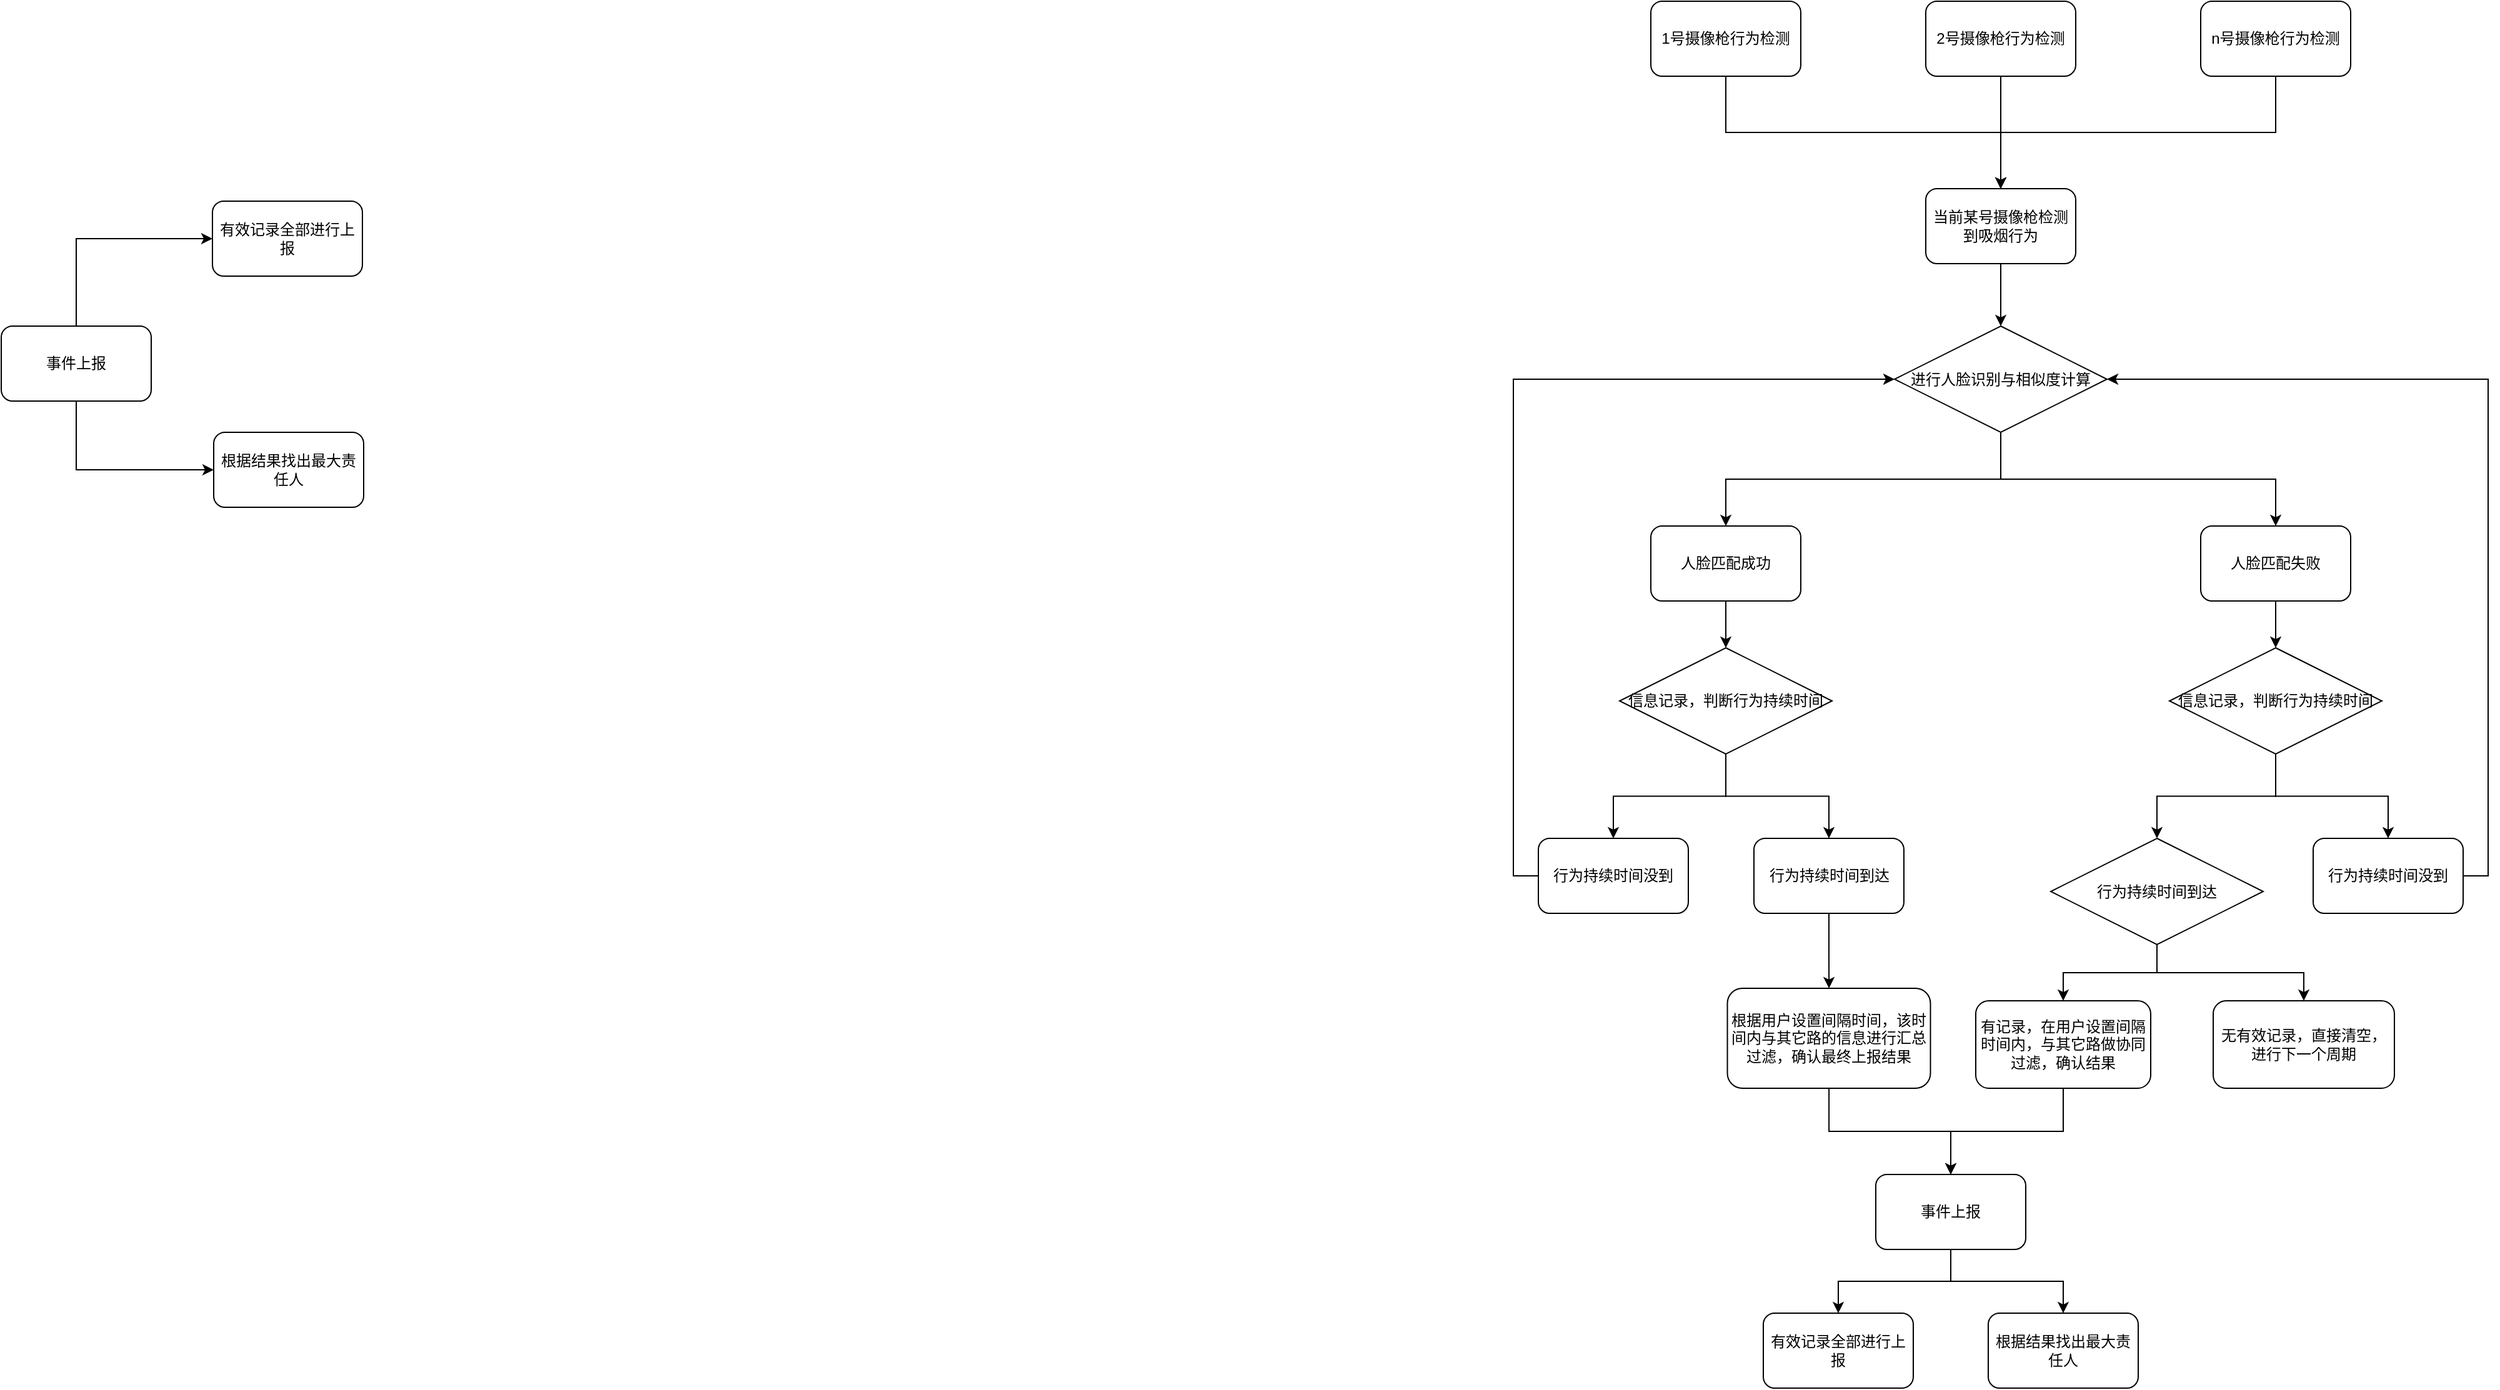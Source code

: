 <mxfile version="24.8.3">
  <diagram id="C5RBs43oDa-KdzZeNtuy" name="Page-1">
    <mxGraphModel dx="2460" dy="507" grid="1" gridSize="10" guides="1" tooltips="1" connect="1" arrows="1" fold="1" page="1" pageScale="1" pageWidth="827" pageHeight="1169" math="0" shadow="0">
      <root>
        <mxCell id="WIyWlLk6GJQsqaUBKTNV-0" />
        <mxCell id="WIyWlLk6GJQsqaUBKTNV-1" parent="WIyWlLk6GJQsqaUBKTNV-0" />
        <mxCell id="ffXKYrWZo1lp8m5zjBYC-16" style="edgeStyle=orthogonalEdgeStyle;rounded=0;orthogonalLoop=1;jettySize=auto;html=1;exitX=0.5;exitY=1;exitDx=0;exitDy=0;entryX=0.5;entryY=0;entryDx=0;entryDy=0;" edge="1" parent="WIyWlLk6GJQsqaUBKTNV-1" source="ffXKYrWZo1lp8m5zjBYC-0" target="ffXKYrWZo1lp8m5zjBYC-15">
          <mxGeometry relative="1" as="geometry" />
        </mxCell>
        <mxCell id="ffXKYrWZo1lp8m5zjBYC-0" value="当前某号摄像枪检测到吸烟行为" style="rounded=1;whiteSpace=wrap;html=1;" vertex="1" parent="WIyWlLk6GJQsqaUBKTNV-1">
          <mxGeometry x="210" y="320" width="120" height="60" as="geometry" />
        </mxCell>
        <mxCell id="ffXKYrWZo1lp8m5zjBYC-8" style="edgeStyle=orthogonalEdgeStyle;rounded=0;orthogonalLoop=1;jettySize=auto;html=1;exitX=0.5;exitY=1;exitDx=0;exitDy=0;entryX=0.5;entryY=0;entryDx=0;entryDy=0;" edge="1" parent="WIyWlLk6GJQsqaUBKTNV-1" source="ffXKYrWZo1lp8m5zjBYC-5" target="ffXKYrWZo1lp8m5zjBYC-0">
          <mxGeometry relative="1" as="geometry" />
        </mxCell>
        <mxCell id="ffXKYrWZo1lp8m5zjBYC-5" value="1号摄像枪行为检测" style="rounded=1;whiteSpace=wrap;html=1;" vertex="1" parent="WIyWlLk6GJQsqaUBKTNV-1">
          <mxGeometry x="-10" y="170" width="120" height="60" as="geometry" />
        </mxCell>
        <mxCell id="ffXKYrWZo1lp8m5zjBYC-9" style="edgeStyle=orthogonalEdgeStyle;rounded=0;orthogonalLoop=1;jettySize=auto;html=1;exitX=0.5;exitY=1;exitDx=0;exitDy=0;entryX=0.5;entryY=0;entryDx=0;entryDy=0;" edge="1" parent="WIyWlLk6GJQsqaUBKTNV-1" source="ffXKYrWZo1lp8m5zjBYC-6" target="ffXKYrWZo1lp8m5zjBYC-0">
          <mxGeometry relative="1" as="geometry" />
        </mxCell>
        <mxCell id="ffXKYrWZo1lp8m5zjBYC-6" value="2号摄像枪行为检测" style="rounded=1;whiteSpace=wrap;html=1;" vertex="1" parent="WIyWlLk6GJQsqaUBKTNV-1">
          <mxGeometry x="210" y="170" width="120" height="60" as="geometry" />
        </mxCell>
        <mxCell id="ffXKYrWZo1lp8m5zjBYC-10" style="edgeStyle=orthogonalEdgeStyle;rounded=0;orthogonalLoop=1;jettySize=auto;html=1;exitX=0.5;exitY=1;exitDx=0;exitDy=0;entryX=0.5;entryY=0;entryDx=0;entryDy=0;" edge="1" parent="WIyWlLk6GJQsqaUBKTNV-1" source="ffXKYrWZo1lp8m5zjBYC-7" target="ffXKYrWZo1lp8m5zjBYC-0">
          <mxGeometry relative="1" as="geometry" />
        </mxCell>
        <mxCell id="ffXKYrWZo1lp8m5zjBYC-7" value="n号摄像枪行为检测" style="rounded=1;whiteSpace=wrap;html=1;" vertex="1" parent="WIyWlLk6GJQsqaUBKTNV-1">
          <mxGeometry x="430" y="170" width="120" height="60" as="geometry" />
        </mxCell>
        <mxCell id="ffXKYrWZo1lp8m5zjBYC-25" style="edgeStyle=orthogonalEdgeStyle;rounded=0;orthogonalLoop=1;jettySize=auto;html=1;exitX=0.5;exitY=1;exitDx=0;exitDy=0;entryX=0.5;entryY=0;entryDx=0;entryDy=0;" edge="1" parent="WIyWlLk6GJQsqaUBKTNV-1" source="ffXKYrWZo1lp8m5zjBYC-15" target="ffXKYrWZo1lp8m5zjBYC-23">
          <mxGeometry relative="1" as="geometry" />
        </mxCell>
        <mxCell id="ffXKYrWZo1lp8m5zjBYC-26" style="edgeStyle=orthogonalEdgeStyle;rounded=0;orthogonalLoop=1;jettySize=auto;html=1;exitX=0.5;exitY=1;exitDx=0;exitDy=0;entryX=0.5;entryY=0;entryDx=0;entryDy=0;" edge="1" parent="WIyWlLk6GJQsqaUBKTNV-1" source="ffXKYrWZo1lp8m5zjBYC-15" target="ffXKYrWZo1lp8m5zjBYC-24">
          <mxGeometry relative="1" as="geometry" />
        </mxCell>
        <mxCell id="ffXKYrWZo1lp8m5zjBYC-15" value="进行人脸识别与相似度计算" style="rhombus;whiteSpace=wrap;html=1;" vertex="1" parent="WIyWlLk6GJQsqaUBKTNV-1">
          <mxGeometry x="185" y="430" width="170" height="85" as="geometry" />
        </mxCell>
        <mxCell id="ffXKYrWZo1lp8m5zjBYC-37" style="edgeStyle=orthogonalEdgeStyle;rounded=0;orthogonalLoop=1;jettySize=auto;html=1;exitX=0.5;exitY=1;exitDx=0;exitDy=0;entryX=0.5;entryY=0;entryDx=0;entryDy=0;" edge="1" parent="WIyWlLk6GJQsqaUBKTNV-1" source="ffXKYrWZo1lp8m5zjBYC-23" target="ffXKYrWZo1lp8m5zjBYC-36">
          <mxGeometry relative="1" as="geometry" />
        </mxCell>
        <mxCell id="ffXKYrWZo1lp8m5zjBYC-23" value="人脸匹配成功" style="rounded=1;whiteSpace=wrap;html=1;" vertex="1" parent="WIyWlLk6GJQsqaUBKTNV-1">
          <mxGeometry x="-10" y="590" width="120" height="60" as="geometry" />
        </mxCell>
        <mxCell id="ffXKYrWZo1lp8m5zjBYC-47" style="edgeStyle=orthogonalEdgeStyle;rounded=0;orthogonalLoop=1;jettySize=auto;html=1;exitX=0.5;exitY=1;exitDx=0;exitDy=0;entryX=0.5;entryY=0;entryDx=0;entryDy=0;" edge="1" parent="WIyWlLk6GJQsqaUBKTNV-1" source="ffXKYrWZo1lp8m5zjBYC-24" target="ffXKYrWZo1lp8m5zjBYC-46">
          <mxGeometry relative="1" as="geometry" />
        </mxCell>
        <mxCell id="ffXKYrWZo1lp8m5zjBYC-24" value="人脸匹配失败" style="rounded=1;whiteSpace=wrap;html=1;" vertex="1" parent="WIyWlLk6GJQsqaUBKTNV-1">
          <mxGeometry x="430" y="590" width="120" height="60" as="geometry" />
        </mxCell>
        <mxCell id="ffXKYrWZo1lp8m5zjBYC-42" style="edgeStyle=orthogonalEdgeStyle;rounded=0;orthogonalLoop=1;jettySize=auto;html=1;exitX=0.5;exitY=1;exitDx=0;exitDy=0;" edge="1" parent="WIyWlLk6GJQsqaUBKTNV-1" source="ffXKYrWZo1lp8m5zjBYC-36" target="ffXKYrWZo1lp8m5zjBYC-39">
          <mxGeometry relative="1" as="geometry" />
        </mxCell>
        <mxCell id="ffXKYrWZo1lp8m5zjBYC-43" style="edgeStyle=orthogonalEdgeStyle;rounded=0;orthogonalLoop=1;jettySize=auto;html=1;exitX=0.5;exitY=1;exitDx=0;exitDy=0;entryX=0.5;entryY=0;entryDx=0;entryDy=0;" edge="1" parent="WIyWlLk6GJQsqaUBKTNV-1" source="ffXKYrWZo1lp8m5zjBYC-36" target="ffXKYrWZo1lp8m5zjBYC-40">
          <mxGeometry relative="1" as="geometry" />
        </mxCell>
        <mxCell id="ffXKYrWZo1lp8m5zjBYC-36" value="信息记录，判断行为持续时间" style="rhombus;whiteSpace=wrap;html=1;" vertex="1" parent="WIyWlLk6GJQsqaUBKTNV-1">
          <mxGeometry x="-35" y="687.5" width="170" height="85" as="geometry" />
        </mxCell>
        <mxCell id="ffXKYrWZo1lp8m5zjBYC-54" style="edgeStyle=orthogonalEdgeStyle;rounded=0;orthogonalLoop=1;jettySize=auto;html=1;exitX=0;exitY=0.5;exitDx=0;exitDy=0;entryX=0;entryY=0.5;entryDx=0;entryDy=0;" edge="1" parent="WIyWlLk6GJQsqaUBKTNV-1" source="ffXKYrWZo1lp8m5zjBYC-39" target="ffXKYrWZo1lp8m5zjBYC-15">
          <mxGeometry relative="1" as="geometry" />
        </mxCell>
        <mxCell id="ffXKYrWZo1lp8m5zjBYC-39" value="行为持续时间没到" style="rounded=1;whiteSpace=wrap;html=1;" vertex="1" parent="WIyWlLk6GJQsqaUBKTNV-1">
          <mxGeometry x="-100" y="840" width="120" height="60" as="geometry" />
        </mxCell>
        <mxCell id="ffXKYrWZo1lp8m5zjBYC-45" value="" style="edgeStyle=orthogonalEdgeStyle;rounded=0;orthogonalLoop=1;jettySize=auto;html=1;" edge="1" parent="WIyWlLk6GJQsqaUBKTNV-1" source="ffXKYrWZo1lp8m5zjBYC-40" target="ffXKYrWZo1lp8m5zjBYC-44">
          <mxGeometry relative="1" as="geometry" />
        </mxCell>
        <mxCell id="ffXKYrWZo1lp8m5zjBYC-40" value="行为持续时间到达" style="rounded=1;whiteSpace=wrap;html=1;" vertex="1" parent="WIyWlLk6GJQsqaUBKTNV-1">
          <mxGeometry x="72.5" y="840" width="120" height="60" as="geometry" />
        </mxCell>
        <mxCell id="ffXKYrWZo1lp8m5zjBYC-74" value="" style="edgeStyle=orthogonalEdgeStyle;rounded=0;orthogonalLoop=1;jettySize=auto;html=1;" edge="1" parent="WIyWlLk6GJQsqaUBKTNV-1" source="ffXKYrWZo1lp8m5zjBYC-44" target="ffXKYrWZo1lp8m5zjBYC-73">
          <mxGeometry relative="1" as="geometry" />
        </mxCell>
        <mxCell id="ffXKYrWZo1lp8m5zjBYC-44" value="根据用户设置间隔时间，该时间内与其它路的信息进行汇总过滤，确认最终上报结果" style="rounded=1;whiteSpace=wrap;html=1;" vertex="1" parent="WIyWlLk6GJQsqaUBKTNV-1">
          <mxGeometry x="51.25" y="960" width="162.5" height="80" as="geometry" />
        </mxCell>
        <mxCell id="ffXKYrWZo1lp8m5zjBYC-51" style="edgeStyle=orthogonalEdgeStyle;rounded=0;orthogonalLoop=1;jettySize=auto;html=1;exitX=0.5;exitY=1;exitDx=0;exitDy=0;entryX=0.5;entryY=0;entryDx=0;entryDy=0;" edge="1" parent="WIyWlLk6GJQsqaUBKTNV-1" source="ffXKYrWZo1lp8m5zjBYC-46" target="ffXKYrWZo1lp8m5zjBYC-49">
          <mxGeometry relative="1" as="geometry" />
        </mxCell>
        <mxCell id="ffXKYrWZo1lp8m5zjBYC-58" style="edgeStyle=orthogonalEdgeStyle;rounded=0;orthogonalLoop=1;jettySize=auto;html=1;exitX=0.5;exitY=1;exitDx=0;exitDy=0;entryX=0.5;entryY=0;entryDx=0;entryDy=0;" edge="1" parent="WIyWlLk6GJQsqaUBKTNV-1" source="ffXKYrWZo1lp8m5zjBYC-46" target="ffXKYrWZo1lp8m5zjBYC-56">
          <mxGeometry relative="1" as="geometry" />
        </mxCell>
        <mxCell id="ffXKYrWZo1lp8m5zjBYC-46" value="信息记录，判断行为持续时间" style="rhombus;whiteSpace=wrap;html=1;" vertex="1" parent="WIyWlLk6GJQsqaUBKTNV-1">
          <mxGeometry x="405" y="687.5" width="170" height="85" as="geometry" />
        </mxCell>
        <mxCell id="ffXKYrWZo1lp8m5zjBYC-55" style="edgeStyle=orthogonalEdgeStyle;rounded=0;orthogonalLoop=1;jettySize=auto;html=1;exitX=1;exitY=0.5;exitDx=0;exitDy=0;entryX=1;entryY=0.5;entryDx=0;entryDy=0;" edge="1" parent="WIyWlLk6GJQsqaUBKTNV-1" source="ffXKYrWZo1lp8m5zjBYC-49" target="ffXKYrWZo1lp8m5zjBYC-15">
          <mxGeometry relative="1" as="geometry" />
        </mxCell>
        <mxCell id="ffXKYrWZo1lp8m5zjBYC-49" value="行为持续时间没到" style="rounded=1;whiteSpace=wrap;html=1;" vertex="1" parent="WIyWlLk6GJQsqaUBKTNV-1">
          <mxGeometry x="520" y="840" width="120" height="60" as="geometry" />
        </mxCell>
        <mxCell id="ffXKYrWZo1lp8m5zjBYC-61" style="edgeStyle=orthogonalEdgeStyle;rounded=0;orthogonalLoop=1;jettySize=auto;html=1;exitX=0.5;exitY=1;exitDx=0;exitDy=0;entryX=0.5;entryY=0;entryDx=0;entryDy=0;" edge="1" parent="WIyWlLk6GJQsqaUBKTNV-1" source="ffXKYrWZo1lp8m5zjBYC-56" target="ffXKYrWZo1lp8m5zjBYC-59">
          <mxGeometry relative="1" as="geometry" />
        </mxCell>
        <mxCell id="ffXKYrWZo1lp8m5zjBYC-62" style="edgeStyle=orthogonalEdgeStyle;rounded=0;orthogonalLoop=1;jettySize=auto;html=1;exitX=0.5;exitY=1;exitDx=0;exitDy=0;entryX=0.5;entryY=0;entryDx=0;entryDy=0;" edge="1" parent="WIyWlLk6GJQsqaUBKTNV-1" source="ffXKYrWZo1lp8m5zjBYC-56" target="ffXKYrWZo1lp8m5zjBYC-60">
          <mxGeometry relative="1" as="geometry" />
        </mxCell>
        <mxCell id="ffXKYrWZo1lp8m5zjBYC-56" value="行为持续时间到达" style="rhombus;whiteSpace=wrap;html=1;" vertex="1" parent="WIyWlLk6GJQsqaUBKTNV-1">
          <mxGeometry x="310" y="840" width="170" height="85" as="geometry" />
        </mxCell>
        <mxCell id="ffXKYrWZo1lp8m5zjBYC-75" style="edgeStyle=orthogonalEdgeStyle;rounded=0;orthogonalLoop=1;jettySize=auto;html=1;exitX=0.5;exitY=1;exitDx=0;exitDy=0;entryX=0.5;entryY=0;entryDx=0;entryDy=0;" edge="1" parent="WIyWlLk6GJQsqaUBKTNV-1" source="ffXKYrWZo1lp8m5zjBYC-59" target="ffXKYrWZo1lp8m5zjBYC-73">
          <mxGeometry relative="1" as="geometry" />
        </mxCell>
        <mxCell id="ffXKYrWZo1lp8m5zjBYC-59" value="有记录，在用户设置间隔时间内，与其它路做协同过滤，确认结果" style="rounded=1;whiteSpace=wrap;html=1;" vertex="1" parent="WIyWlLk6GJQsqaUBKTNV-1">
          <mxGeometry x="250" y="970" width="140" height="70" as="geometry" />
        </mxCell>
        <mxCell id="ffXKYrWZo1lp8m5zjBYC-60" value="无有效记录，直接清空，进行下一个周期" style="rounded=1;whiteSpace=wrap;html=1;" vertex="1" parent="WIyWlLk6GJQsqaUBKTNV-1">
          <mxGeometry x="440" y="970" width="145" height="70" as="geometry" />
        </mxCell>
        <mxCell id="ffXKYrWZo1lp8m5zjBYC-70" style="edgeStyle=orthogonalEdgeStyle;rounded=0;orthogonalLoop=1;jettySize=auto;html=1;exitX=0.5;exitY=0;exitDx=0;exitDy=0;entryX=0;entryY=0.5;entryDx=0;entryDy=0;" edge="1" parent="WIyWlLk6GJQsqaUBKTNV-1" source="ffXKYrWZo1lp8m5zjBYC-63" target="ffXKYrWZo1lp8m5zjBYC-66">
          <mxGeometry relative="1" as="geometry" />
        </mxCell>
        <mxCell id="ffXKYrWZo1lp8m5zjBYC-72" style="edgeStyle=orthogonalEdgeStyle;rounded=0;orthogonalLoop=1;jettySize=auto;html=1;exitX=0.5;exitY=1;exitDx=0;exitDy=0;entryX=0;entryY=0.5;entryDx=0;entryDy=0;" edge="1" parent="WIyWlLk6GJQsqaUBKTNV-1" source="ffXKYrWZo1lp8m5zjBYC-63" target="ffXKYrWZo1lp8m5zjBYC-68">
          <mxGeometry relative="1" as="geometry" />
        </mxCell>
        <mxCell id="ffXKYrWZo1lp8m5zjBYC-63" value="事件上报" style="rounded=1;whiteSpace=wrap;html=1;" vertex="1" parent="WIyWlLk6GJQsqaUBKTNV-1">
          <mxGeometry x="-1330" y="430" width="120" height="60" as="geometry" />
        </mxCell>
        <mxCell id="ffXKYrWZo1lp8m5zjBYC-66" value="有效记录全部进行上报" style="rounded=1;whiteSpace=wrap;html=1;" vertex="1" parent="WIyWlLk6GJQsqaUBKTNV-1">
          <mxGeometry x="-1161" y="330" width="120" height="60" as="geometry" />
        </mxCell>
        <mxCell id="ffXKYrWZo1lp8m5zjBYC-68" value="根据结果找出最大责任人" style="rounded=1;whiteSpace=wrap;html=1;" vertex="1" parent="WIyWlLk6GJQsqaUBKTNV-1">
          <mxGeometry x="-1160" y="515" width="120" height="60" as="geometry" />
        </mxCell>
        <mxCell id="ffXKYrWZo1lp8m5zjBYC-77" value="" style="edgeStyle=orthogonalEdgeStyle;rounded=0;orthogonalLoop=1;jettySize=auto;html=1;" edge="1" parent="WIyWlLk6GJQsqaUBKTNV-1" source="ffXKYrWZo1lp8m5zjBYC-73" target="ffXKYrWZo1lp8m5zjBYC-76">
          <mxGeometry relative="1" as="geometry" />
        </mxCell>
        <mxCell id="ffXKYrWZo1lp8m5zjBYC-79" style="edgeStyle=orthogonalEdgeStyle;rounded=0;orthogonalLoop=1;jettySize=auto;html=1;exitX=0.5;exitY=1;exitDx=0;exitDy=0;entryX=0.5;entryY=0;entryDx=0;entryDy=0;" edge="1" parent="WIyWlLk6GJQsqaUBKTNV-1" source="ffXKYrWZo1lp8m5zjBYC-73" target="ffXKYrWZo1lp8m5zjBYC-78">
          <mxGeometry relative="1" as="geometry" />
        </mxCell>
        <mxCell id="ffXKYrWZo1lp8m5zjBYC-73" value="事件上报" style="whiteSpace=wrap;html=1;rounded=1;" vertex="1" parent="WIyWlLk6GJQsqaUBKTNV-1">
          <mxGeometry x="170" y="1109" width="120" height="60" as="geometry" />
        </mxCell>
        <mxCell id="ffXKYrWZo1lp8m5zjBYC-76" value="有效记录全部进行上报" style="whiteSpace=wrap;html=1;rounded=1;" vertex="1" parent="WIyWlLk6GJQsqaUBKTNV-1">
          <mxGeometry x="80" y="1220" width="120" height="60" as="geometry" />
        </mxCell>
        <mxCell id="ffXKYrWZo1lp8m5zjBYC-78" value="根据结果找出最大责任人" style="whiteSpace=wrap;html=1;rounded=1;" vertex="1" parent="WIyWlLk6GJQsqaUBKTNV-1">
          <mxGeometry x="260" y="1220" width="120" height="60" as="geometry" />
        </mxCell>
      </root>
    </mxGraphModel>
  </diagram>
</mxfile>
